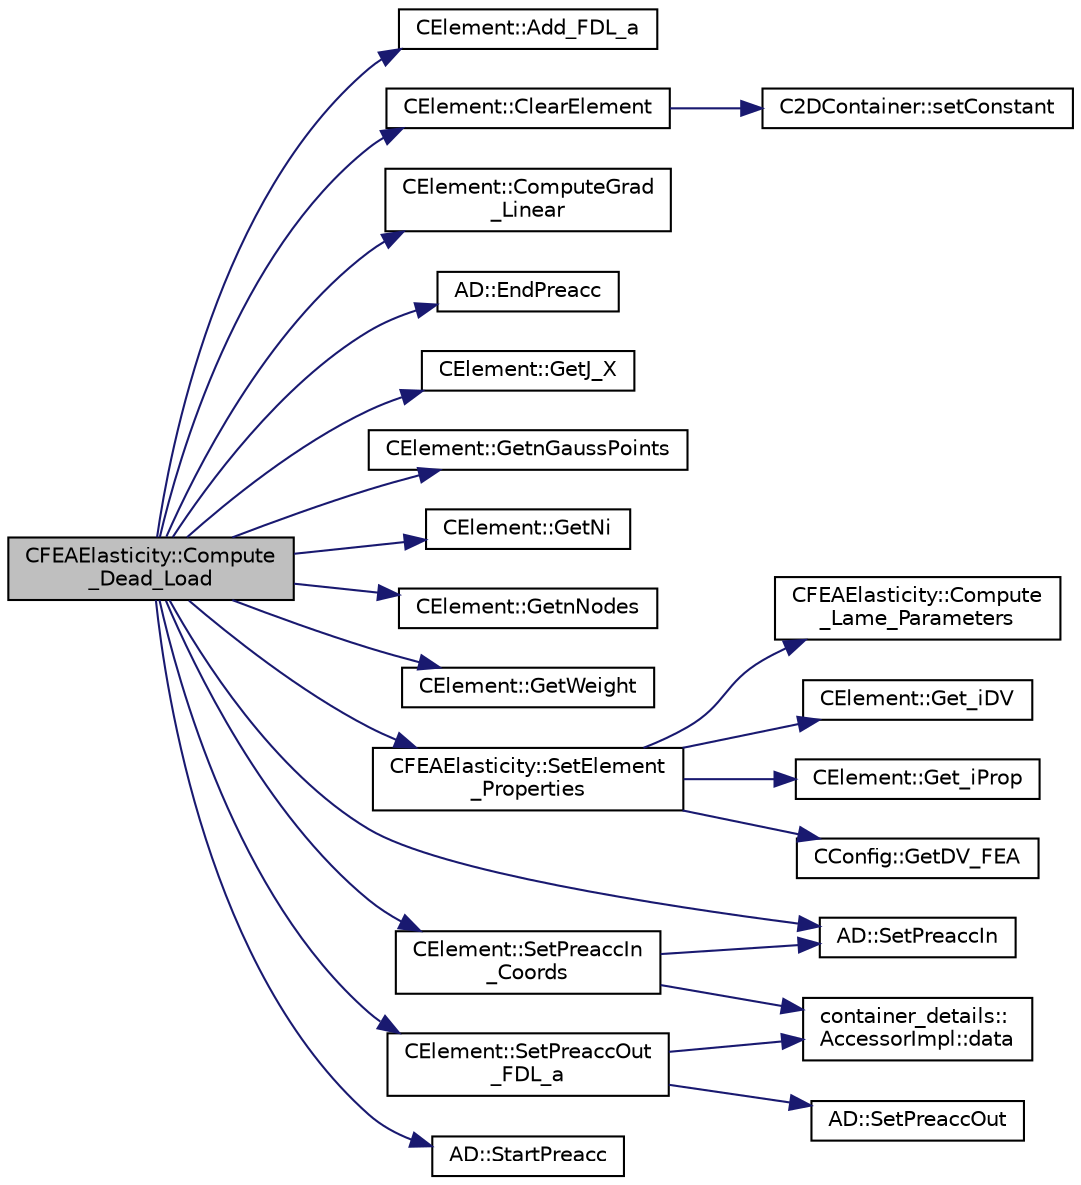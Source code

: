 digraph "CFEAElasticity::Compute_Dead_Load"
{
 // LATEX_PDF_SIZE
  edge [fontname="Helvetica",fontsize="10",labelfontname="Helvetica",labelfontsize="10"];
  node [fontname="Helvetica",fontsize="10",shape=record];
  rankdir="LR";
  Node1 [label="CFEAElasticity::Compute\l_Dead_Load",height=0.2,width=0.4,color="black", fillcolor="grey75", style="filled", fontcolor="black",tooltip="Compute the nodal gravity loads for an element."];
  Node1 -> Node2 [color="midnightblue",fontsize="10",style="solid",fontname="Helvetica"];
  Node2 [label="CElement::Add_FDL_a",height=0.2,width=0.4,color="black", fillcolor="white", style="filled",URL="$classCElement.html#ac9e43862515e97dc94002012b7bef04f",tooltip="Add the value of the dead load for the computation of the residual."];
  Node1 -> Node3 [color="midnightblue",fontsize="10",style="solid",fontname="Helvetica"];
  Node3 [label="CElement::ClearElement",height=0.2,width=0.4,color="black", fillcolor="white", style="filled",URL="$classCElement.html#a34c043025dcb2d28b4800f93c9cd3184",tooltip="Sets matrices to 0."];
  Node3 -> Node4 [color="midnightblue",fontsize="10",style="solid",fontname="Helvetica"];
  Node4 [label="C2DContainer::setConstant",height=0.2,width=0.4,color="black", fillcolor="white", style="filled",URL="$classC2DContainer.html#ab9f8a545ab85abdd3291f0f65b4f411b",tooltip="Set value of all entries to \"value\"."];
  Node1 -> Node5 [color="midnightblue",fontsize="10",style="solid",fontname="Helvetica"];
  Node5 [label="CElement::ComputeGrad\l_Linear",height=0.2,width=0.4,color="black", fillcolor="white", style="filled",URL="$classCElement.html#acff4750404c62c6b934cc1e66c3c0c91",tooltip="Set the value of the gradient of the shape functions wrt the reference configuration."];
  Node1 -> Node6 [color="midnightblue",fontsize="10",style="solid",fontname="Helvetica"];
  Node6 [label="AD::EndPreacc",height=0.2,width=0.4,color="black", fillcolor="white", style="filled",URL="$namespaceAD.html#a309d057a92faa60a3a760254678ec9ea",tooltip="Ends a preaccumulation section and computes the local Jacobi matrix of a code section using the varia..."];
  Node1 -> Node7 [color="midnightblue",fontsize="10",style="solid",fontname="Helvetica"];
  Node7 [label="CElement::GetJ_X",height=0.2,width=0.4,color="black", fillcolor="white", style="filled",URL="$classCElement.html#a852d0bd9bdb6149e51edb9eff51e2c0b",tooltip="Get the Jacobian respect to the reference configuration for the Gaussian Point iGauss."];
  Node1 -> Node8 [color="midnightblue",fontsize="10",style="solid",fontname="Helvetica"];
  Node8 [label="CElement::GetnGaussPoints",height=0.2,width=0.4,color="black", fillcolor="white", style="filled",URL="$classCElement.html#ab069f4033f7ad4b13a049c7a69613659",tooltip="Retrieve the number of nodes of the element."];
  Node1 -> Node9 [color="midnightblue",fontsize="10",style="solid",fontname="Helvetica"];
  Node9 [label="CElement::GetNi",height=0.2,width=0.4,color="black", fillcolor="white", style="filled",URL="$classCElement.html#a59b6101e6196a9a48f365f1f140223a5",tooltip="Retrieve the value of the shape functions."];
  Node1 -> Node10 [color="midnightblue",fontsize="10",style="solid",fontname="Helvetica"];
  Node10 [label="CElement::GetnNodes",height=0.2,width=0.4,color="black", fillcolor="white", style="filled",URL="$classCElement.html#a87d13ba01e276d05b00b42caa1d5ee3c",tooltip="Retrieve the number of nodes of the element."];
  Node1 -> Node11 [color="midnightblue",fontsize="10",style="solid",fontname="Helvetica"];
  Node11 [label="CElement::GetWeight",height=0.2,width=0.4,color="black", fillcolor="white", style="filled",URL="$classCElement.html#a0e93583f33a6c7c88ac8d0b916a1281f",tooltip="Get the weight of the corresponding Gaussian Point."];
  Node1 -> Node12 [color="midnightblue",fontsize="10",style="solid",fontname="Helvetica"];
  Node12 [label="CFEAElasticity::SetElement\l_Properties",height=0.2,width=0.4,color="black", fillcolor="white", style="filled",URL="$classCFEAElasticity.html#a918d0f5ce089fd83e5ca59c42da45e3e",tooltip="Set element material properties."];
  Node12 -> Node13 [color="midnightblue",fontsize="10",style="solid",fontname="Helvetica"];
  Node13 [label="CFEAElasticity::Compute\l_Lame_Parameters",height=0.2,width=0.4,color="black", fillcolor="white", style="filled",URL="$classCFEAElasticity.html#a3c8b0dc963f5cdfc3330f4349e267184",tooltip="Update the Lame parameters (required in AD to account for all dependencies)."];
  Node12 -> Node14 [color="midnightblue",fontsize="10",style="solid",fontname="Helvetica"];
  Node14 [label="CElement::Get_iDV",height=0.2,width=0.4,color="black", fillcolor="white", style="filled",URL="$classCElement.html#a9aca256c29c68f6be62c9a74f7a39fa8",tooltip="Return the value of the identifier for the Design Variable."];
  Node12 -> Node15 [color="midnightblue",fontsize="10",style="solid",fontname="Helvetica"];
  Node15 [label="CElement::Get_iProp",height=0.2,width=0.4,color="black", fillcolor="white", style="filled",URL="$classCElement.html#a316ca4ad94c25db42cca8a9c4d187fdc",tooltip="Return the value of the identifier for the Element Property."];
  Node12 -> Node16 [color="midnightblue",fontsize="10",style="solid",fontname="Helvetica"];
  Node16 [label="CConfig::GetDV_FEA",height=0.2,width=0.4,color="black", fillcolor="white", style="filled",URL="$classCConfig.html#a5909743f9efd40e18336118561f6f8d1",tooltip="Get the kind of design variable for FEA."];
  Node1 -> Node17 [color="midnightblue",fontsize="10",style="solid",fontname="Helvetica"];
  Node17 [label="AD::SetPreaccIn",height=0.2,width=0.4,color="black", fillcolor="white", style="filled",URL="$namespaceAD.html#aa163589c94af6ddfdbcf901ecc76ac77",tooltip="Sets the scalar inputs of a preaccumulation section."];
  Node1 -> Node18 [color="midnightblue",fontsize="10",style="solid",fontname="Helvetica"];
  Node18 [label="CElement::SetPreaccIn\l_Coords",height=0.2,width=0.4,color="black", fillcolor="white", style="filled",URL="$classCElement.html#a86998490e58ede51f2fc1e5cb40553f4",tooltip="Register the current and reference coordinates of the element as pre-accumulation inputs the latter a..."];
  Node18 -> Node19 [color="midnightblue",fontsize="10",style="solid",fontname="Helvetica"];
  Node19 [label="container_details::\lAccessorImpl::data",height=0.2,width=0.4,color="black", fillcolor="white", style="filled",URL="$classcontainer__details_1_1AccessorImpl.html#a5b5318f7212e57c13e464c398f74b3d5",tooltip=" "];
  Node18 -> Node17 [color="midnightblue",fontsize="10",style="solid",fontname="Helvetica"];
  Node1 -> Node20 [color="midnightblue",fontsize="10",style="solid",fontname="Helvetica"];
  Node20 [label="CElement::SetPreaccOut\l_FDL_a",height=0.2,width=0.4,color="black", fillcolor="white", style="filled",URL="$classCElement.html#ab5ca0147b61034f339cff1b203fc4477",tooltip="Register the dead load as a pre-accumulation output."];
  Node20 -> Node19 [color="midnightblue",fontsize="10",style="solid",fontname="Helvetica"];
  Node20 -> Node21 [color="midnightblue",fontsize="10",style="solid",fontname="Helvetica"];
  Node21 [label="AD::SetPreaccOut",height=0.2,width=0.4,color="black", fillcolor="white", style="filled",URL="$namespaceAD.html#a96f26aa5f6909173e990e03b864fec33",tooltip="Sets the scalar outputs of a preaccumulation section."];
  Node1 -> Node22 [color="midnightblue",fontsize="10",style="solid",fontname="Helvetica"];
  Node22 [label="AD::StartPreacc",height=0.2,width=0.4,color="black", fillcolor="white", style="filled",URL="$namespaceAD.html#a2a1e9c4b109fd751e84132c9495de3ff",tooltip="Starts a new preaccumulation section and sets the input variables."];
}
